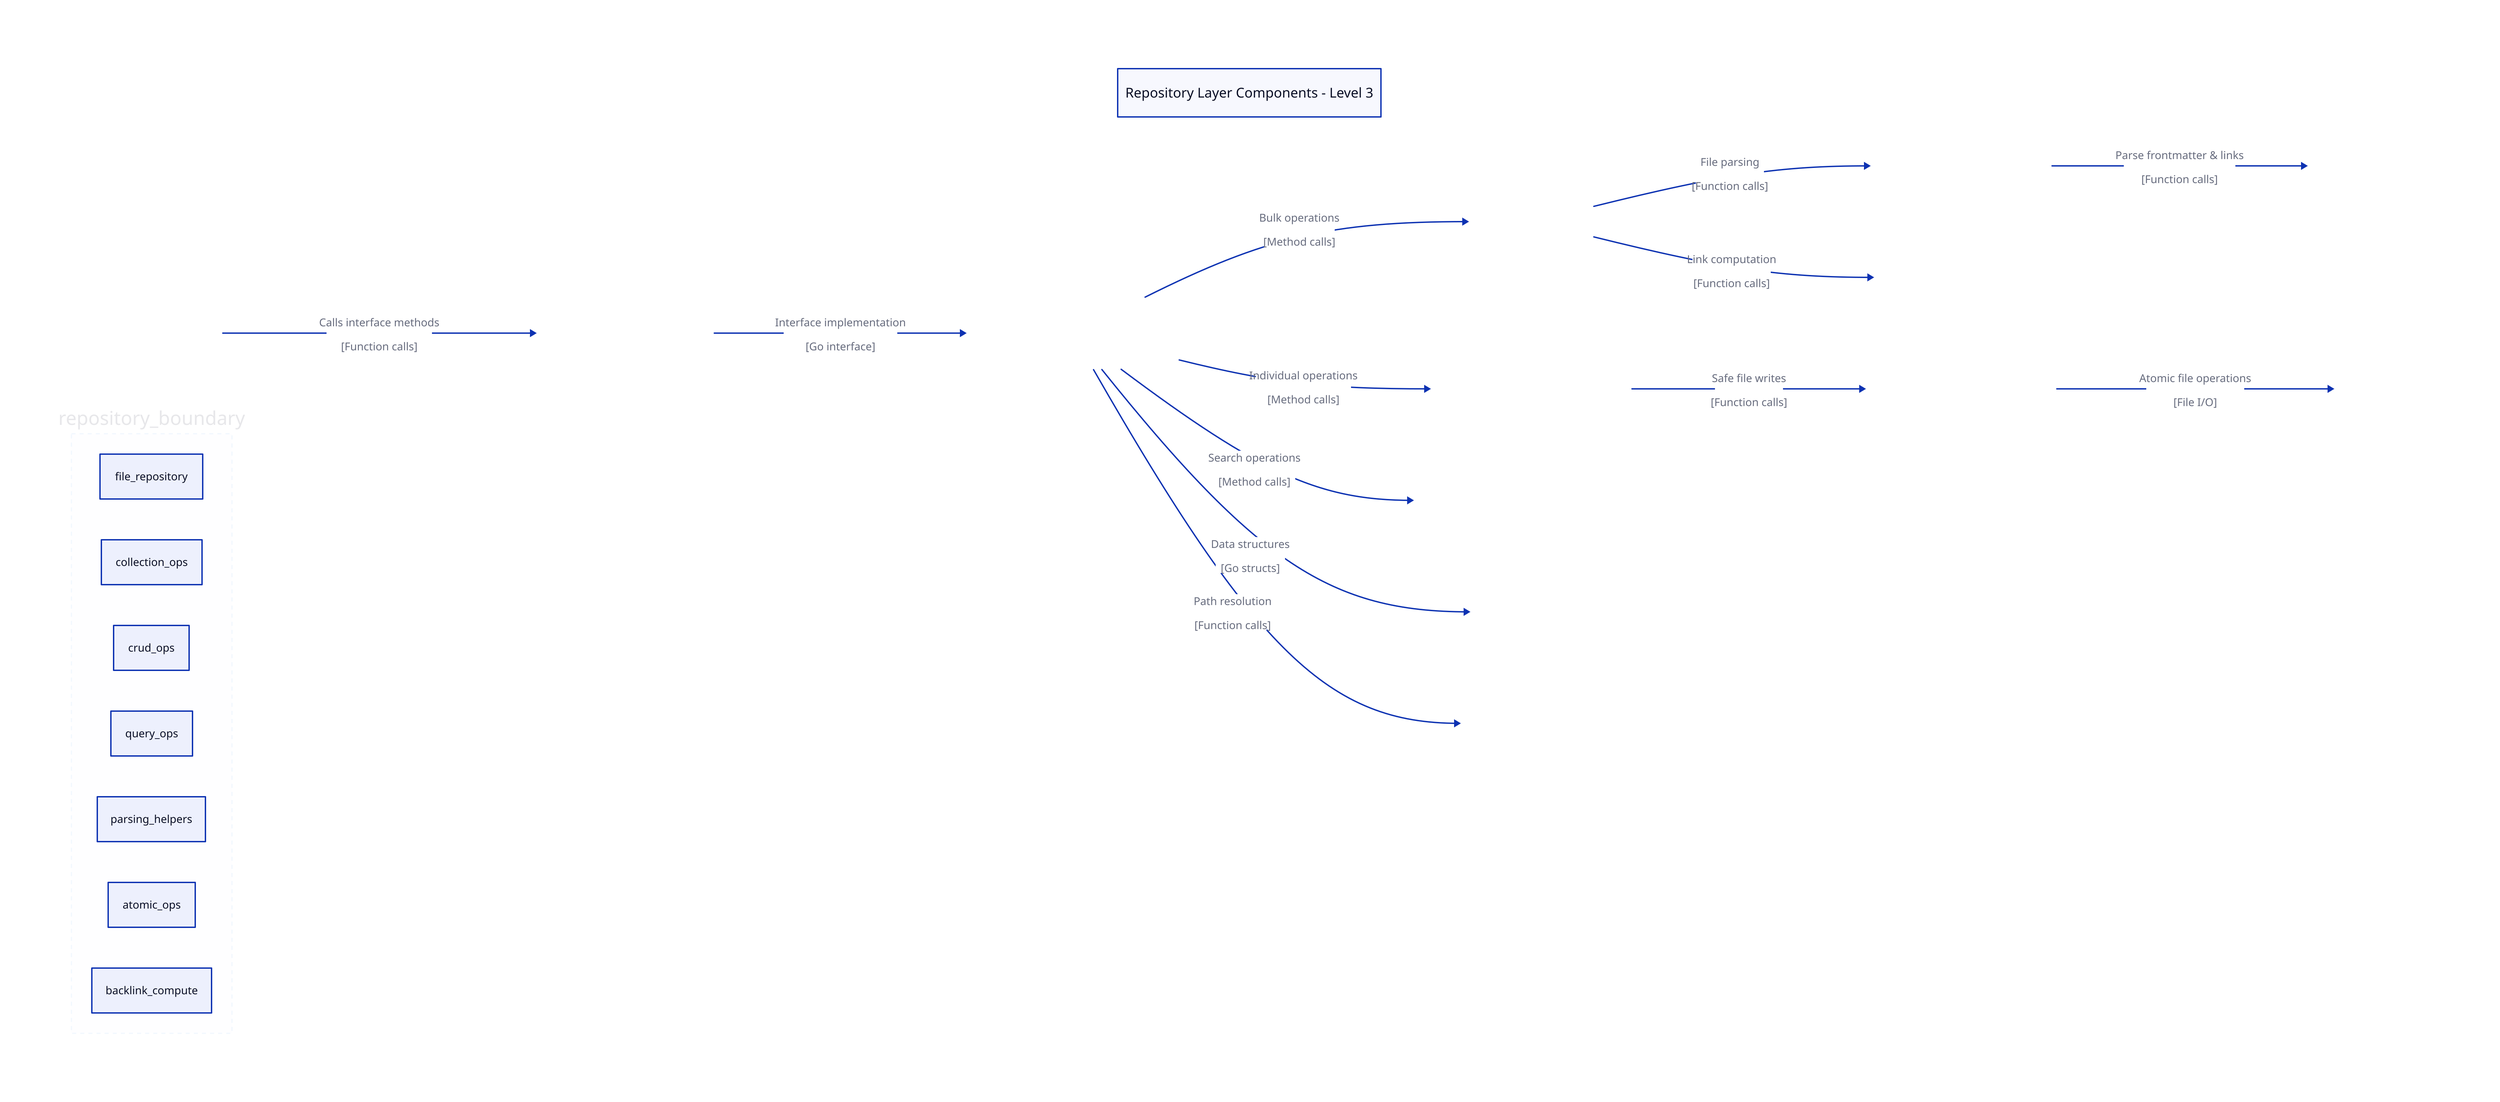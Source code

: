 direction: right

title: {
  label: Repository Layer Components - Level 3
  near: top-center
  style.font-size: 20
  style.bold: true
}

# External interface
cli: {
  label: |md
    **CLI Commands**
    
    [External]
    
    Note management commands
  |
  style.fill: "#cccccc"
  style.font-color: black
}

# Repository interface
data_repository: {
  label: |md
    **DataRepository Interface**
    
    [Go Interface]
    
    13 flotsam methods + T028 integration
  |
  style.fill: "#1168bd"
  style.font-color: white
}

# Core repository implementation
file_repository: {
  label: |md
    **FileRepository**
    
    [Go Struct]
    
    Main implementation with ViceEnv integration
  |
  style.fill: "#85bbf0"
  style.font-color: white
}

# CRUD method groups
collection_ops: {
  label: |md
    **Collection Operations**
    
    [Methods]
    
    LoadFlotsam, SaveFlotsam
  |
  style.fill: "#85bbf0"
  style.font-color: white
}

crud_ops: {
  label: |md
    **CRUD Operations**
    
    [Methods]
    
    Create, Get, Update, Delete individual notes
  |
  style.fill: "#85bbf0"
  style.font-color: white
}

query_ops: {
  label: |md
    **Query Operations**
    
    [Methods]
    
    Search, GetByType, GetByTag, GetDue, GetWithSRS
  |
  style.fill: "#85bbf0"
  style.font-color: white
}

# Helper components
parsing_helpers: {
  label: |md
    **Parsing Helpers**
    
    [Private Functions]
    
    parseFlotsamFile, serializeFlotsamNote
  |
  style.fill: "#b0d4f0"
  style.font-color: black
}

atomic_ops: {
  label: |md
    **Atomic Operations**
    
    [Private Functions]
    
    saveFlotsamNote with temp file + rename
  |
  style.fill: "#b0d4f0"
  style.font-color: black
}

backlink_compute: {
  label: |md
    **Backlink Computation**
    
    [Method]
    
    computeBacklinks using ZK algorithm
  |
  style.fill: "#b0d4f0"
  style.font-color: black
}

# External dependencies
flotsam_engine: {
  label: |md
    **Flotsam Engine**
    
    [External Package]
    
    ZK parsing, SRS algorithms
  |
  style.fill: "#999999"
  style.font-color: white
}

models: {
  label: |md
    **Models Package**
    
    [External Package]
    
    Data structures, validation
  |
  style.fill: "#999999"
  style.font-color: white
}

vice_env: {
  label: |md
    **ViceEnv**
    
    [External Package]
    
    Context-aware path resolution
  |
  style.fill: "#999999"
  style.font-color: white
}

filesystem: {
  label: |md
    **File System**
    
    [Storage]
    
    Markdown files
  |
  shape: cylinder
  style.fill: "#999999"
  style.font-color: white
}

# Relationships
cli -> data_repository: |md
  Calls interface methods
  
  [Function calls]
|

data_repository -> file_repository: |md
  Interface implementation
  
  [Go interface]
|

file_repository -> collection_ops: |md
  Bulk operations
  
  [Method calls]
|

file_repository -> crud_ops: |md
  Individual operations
  
  [Method calls]
|

file_repository -> query_ops: |md
  Search operations
  
  [Method calls]
|

collection_ops -> parsing_helpers: |md
  File parsing
  
  [Function calls]
|

crud_ops -> atomic_ops: |md
  Safe file writes
  
  [Function calls]
|

collection_ops -> backlink_compute: |md
  Link computation
  
  [Function calls]
|

parsing_helpers -> flotsam_engine: |md
  Parse frontmatter & links
  
  [Function calls]
|

atomic_ops -> filesystem: |md
  Atomic file operations
  
  [File I/O]
|

file_repository -> models: |md
  Data structures
  
  [Go structs]
|

file_repository -> vice_env: |md
  Path resolution
  
  [Function calls]
|

# Component boundary
repository_boundary: {
  style.stroke-dash: 3
  style.stroke: "#85bbf0"
  style.fill: "#f0f8ff"
  style.opacity: 0.1
  
  file_repository
  collection_ops
  crud_ops
  query_ops
  parsing_helpers
  atomic_ops
  backlink_compute
}